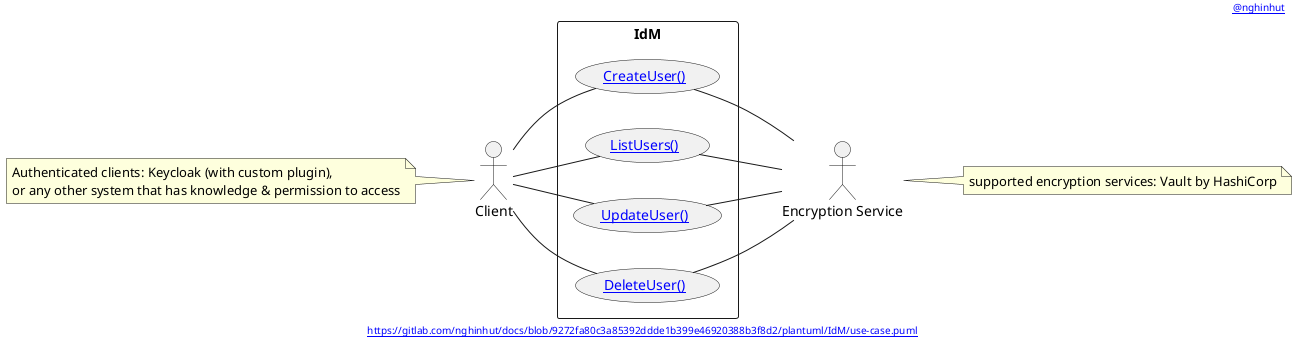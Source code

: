 @startuml
'-----START auto generated metadata please keep comment here to allow auto update-----
'-----DON'T EDIT THIS SECTION, INSTEAD RE-RUN prebuild.sh TO UPDATE-----
header [[https://www.nghinhut.dev?from=http%5C%3A%5C%2F%5C%2Fwww%5C.plantuml%5C.com%5C%2Fplantuml%5C%2Fproxy%3Ffmt%3Dsvg%5C%26src%3Dhttps%5C%3A%5C%2F%5C%2Fgitlab%5C.com%5C%2Fnghinhut%5C%2Fdocs%5C%2Fraw%5C%2F9272fa80c3a85392ddde1b399e46920388b3f8d2%5C%2Fplantuml%5C%2FIdM%5C%2Fuse-case%5C.puml%0A @nghinhut]]
footer [[http://www.plantuml.com/plantuml/proxy?fmt=svg&src=https://gitlab.com/nghinhut/docs/raw/9272fa80c3a85392ddde1b399e46920388b3f8d2/plantuml/IdM/use-case.puml https://gitlab.com/nghinhut/docs/blob/9272fa80c3a85392ddde1b399e46920388b3f8d2/plantuml/IdM/use-case.puml]]
'-----END auto generated metadata please keep comment here to allow auto update-----
!$BASE_URL = "http://www.plantuml.com/plantuml/proxy?fmt=svg&src=" + %getenv("CI_PROJECT_URL") + "/raw/master"
left to right direction

actor "Client" as client
actor "Encryption Service" as es
rectangle IdM {
    usecase "[[$BASE_URL/IdM/uc01.sequence.puml CreateUser()]]" as UC01
    usecase "[[$BASE_URL/IdM/uc02.sequence.puml ListUsers()]]" as UC02
    usecase "[[$BASE_URL/IdM/uc03.sequence.puml UpdateUser()]]" as UC03
    usecase "[[$BASE_URL/IdM/uc04.sequence.puml DeleteUser()]]" as UC04
}


note left of client
    Authenticated clients: Keycloak (with custom plugin),
    or any other system that has knowledge & permission to access
end note


note right of es
    supported encryption services: Vault by HashiCorp
end note


client - UC01
client - UC02
client -- UC03
client -- UC04

UC01 - es
UC02 - es
UC03 -- es
UC04 -- es

@enduml

